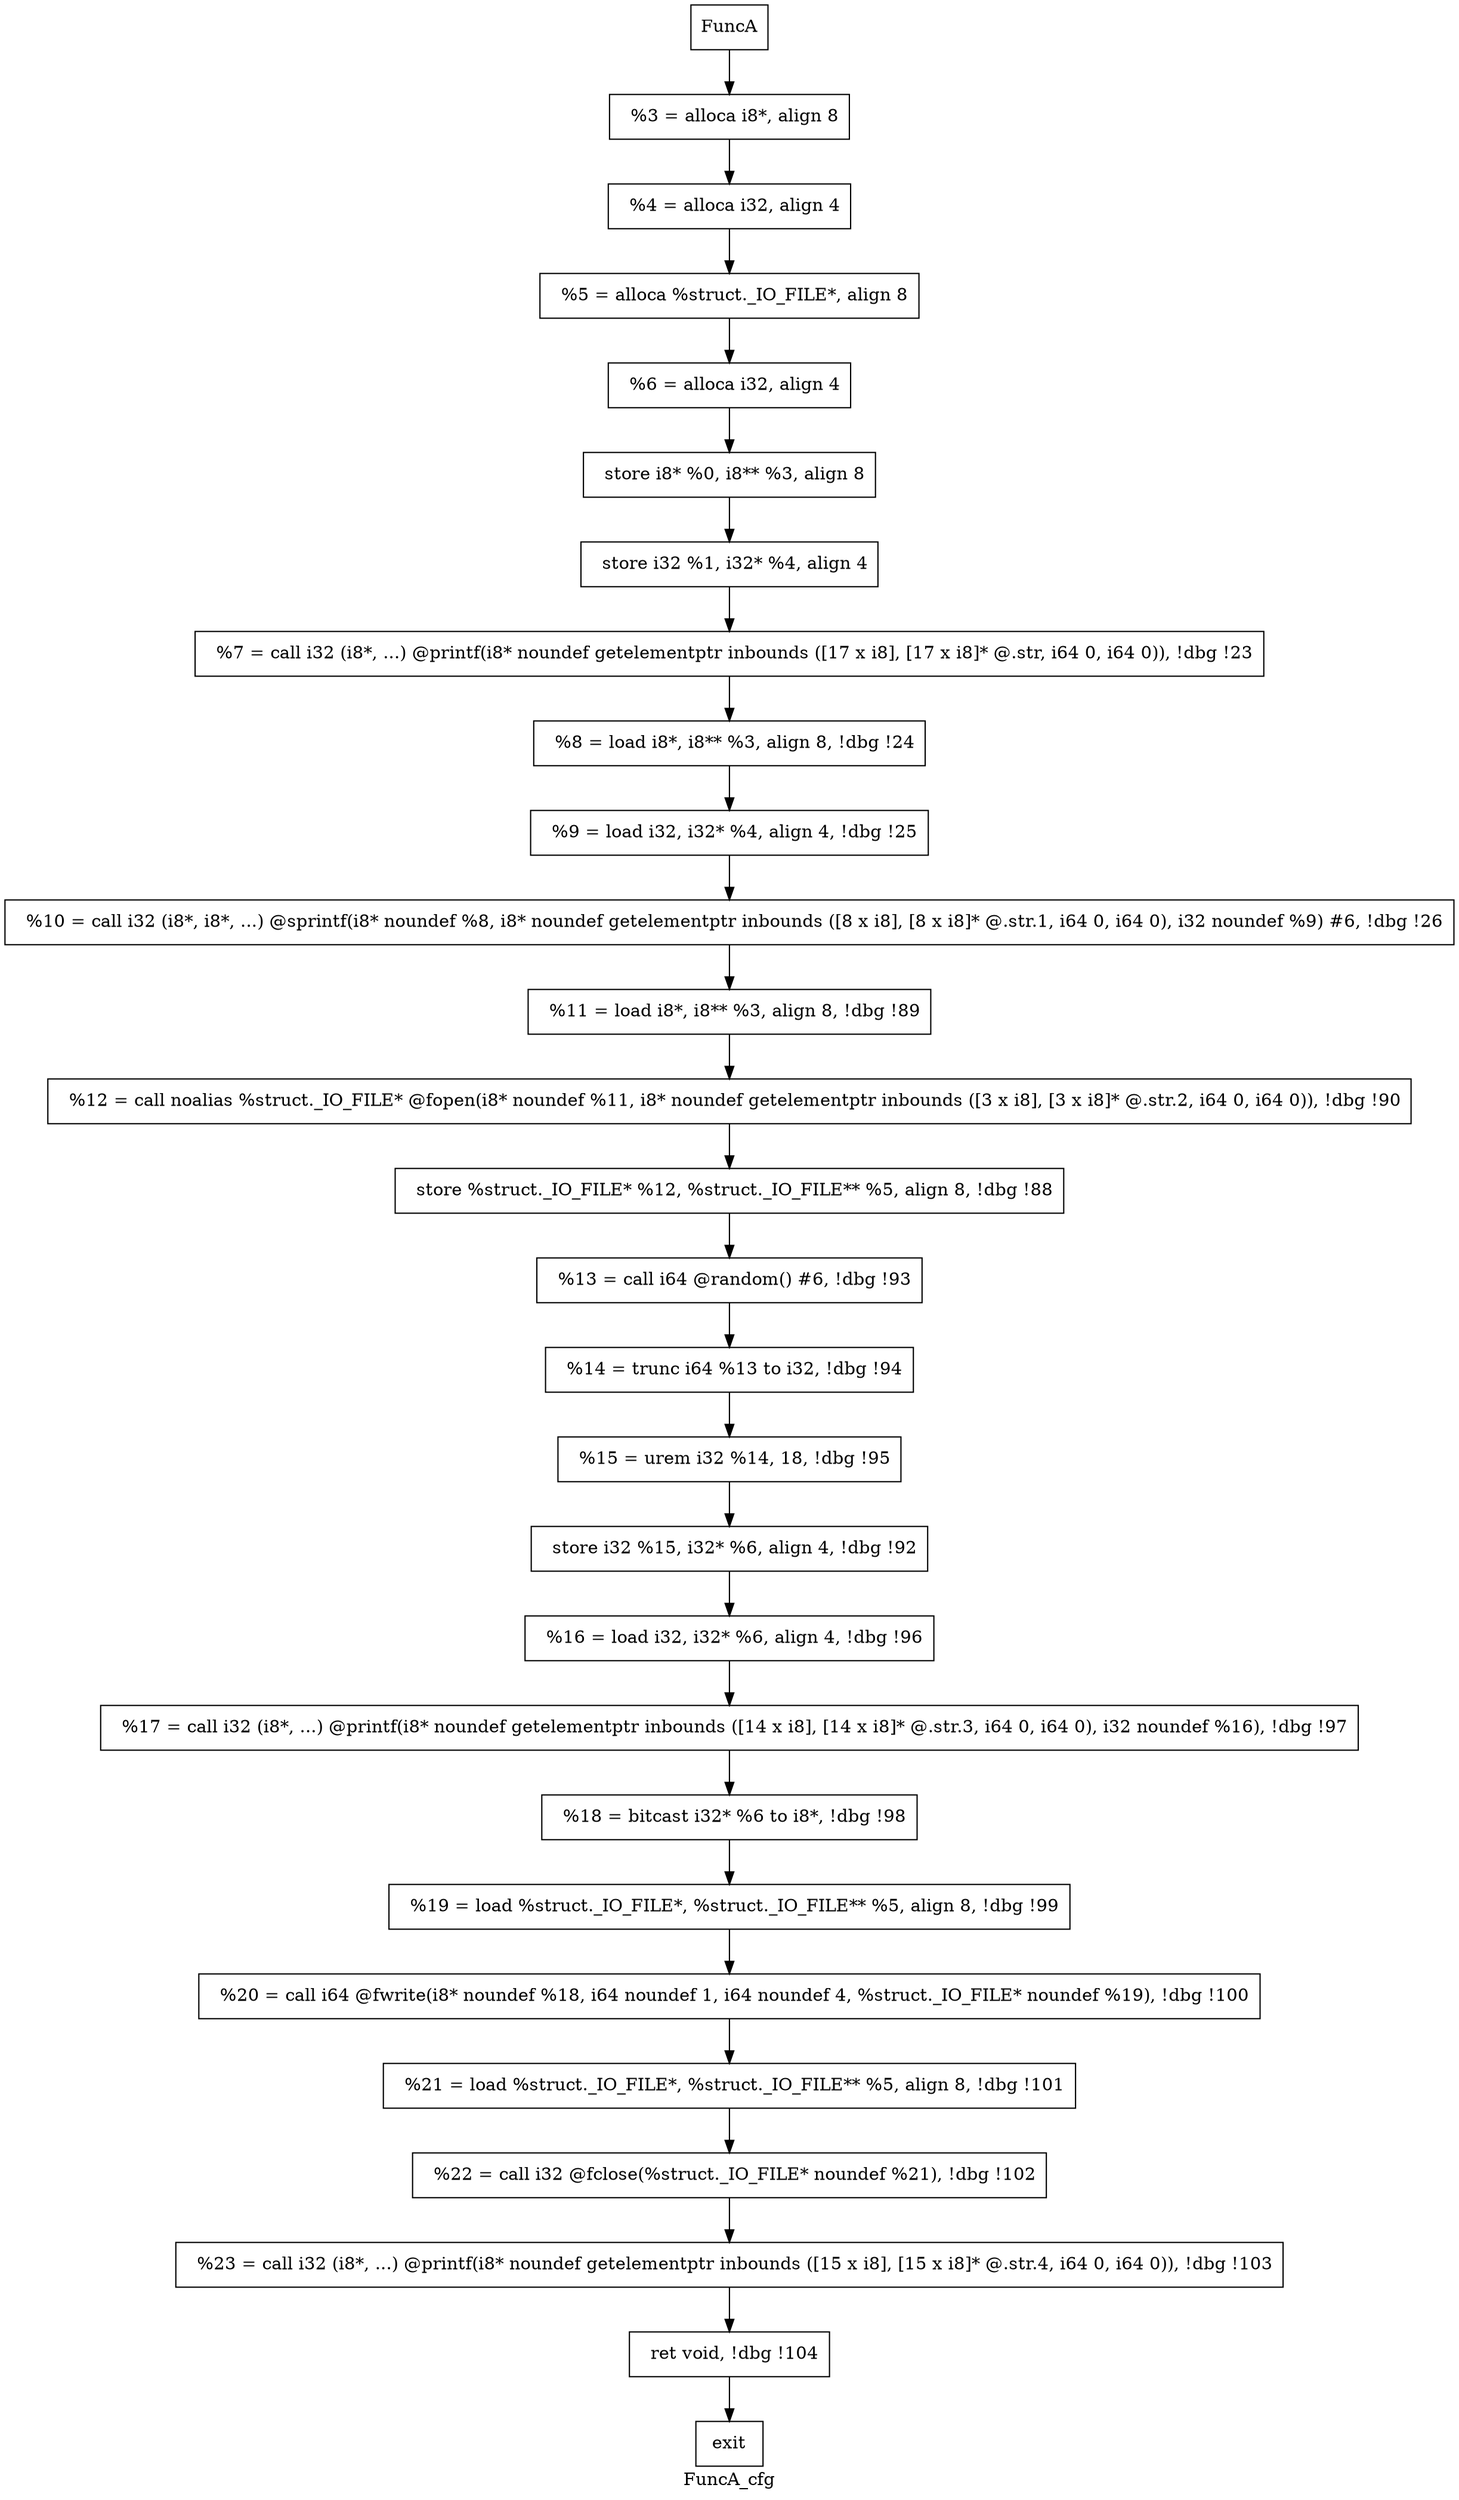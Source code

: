 digraph "FuncA_cfg"{
	label="FuncA_cfg";


	// Define the nodes
	N1 [shape=rectangle, color=black,label="FuncA"];
	N2 [shape=rectangle, color=black,label="exit"];
	N3 [shape=rectangle, color=black,label="  %3 = alloca i8*, align 8"];
	N4 [shape=rectangle, color=black,label="  %4 = alloca i32, align 4"];
	N5 [shape=rectangle, color=black,label="  %5 = alloca %struct._IO_FILE*, align 8"];
	N6 [shape=rectangle, color=black,label="  %6 = alloca i32, align 4"];
	N7 [shape=rectangle, color=black,label="  store i8* %0, i8** %3, align 8"];
	N8 [shape=rectangle, color=black,label="  store i32 %1, i32* %4, align 4"];
	N9 [shape=rectangle, color=black,label="  %7 = call i32 (i8*, ...) @printf(i8* noundef getelementptr inbounds ([17 x i8], [17 x i8]* @.str, i64 0, i64 0)), !dbg !23"];
	N10 [shape=rectangle, color=black,label="  %8 = load i8*, i8** %3, align 8, !dbg !24"];
	N11 [shape=rectangle, color=black,label="  %9 = load i32, i32* %4, align 4, !dbg !25"];
	N12 [shape=rectangle, color=black,label="  %10 = call i32 (i8*, i8*, ...) @sprintf(i8* noundef %8, i8* noundef getelementptr inbounds ([8 x i8], [8 x i8]* @.str.1, i64 0, i64 0), i32 noundef %9) #6, !dbg !26"];
	N13 [shape=rectangle, color=black,label="  %11 = load i8*, i8** %3, align 8, !dbg !89"];
	N14 [shape=rectangle, color=black,label="  %12 = call noalias %struct._IO_FILE* @fopen(i8* noundef %11, i8* noundef getelementptr inbounds ([3 x i8], [3 x i8]* @.str.2, i64 0, i64 0)), !dbg !90"];
	N15 [shape=rectangle, color=black,label="  store %struct._IO_FILE* %12, %struct._IO_FILE** %5, align 8, !dbg !88"];
	N16 [shape=rectangle, color=black,label="  %13 = call i64 @random() #6, !dbg !93"];
	N17 [shape=rectangle, color=black,label="  %14 = trunc i64 %13 to i32, !dbg !94"];
	N18 [shape=rectangle, color=black,label="  %15 = urem i32 %14, 18, !dbg !95"];
	N19 [shape=rectangle, color=black,label="  store i32 %15, i32* %6, align 4, !dbg !92"];
	N20 [shape=rectangle, color=black,label="  %16 = load i32, i32* %6, align 4, !dbg !96"];
	N21 [shape=rectangle, color=black,label="  %17 = call i32 (i8*, ...) @printf(i8* noundef getelementptr inbounds ([14 x i8], [14 x i8]* @.str.3, i64 0, i64 0), i32 noundef %16), !dbg !97"];
	N22 [shape=rectangle, color=black,label="  %18 = bitcast i32* %6 to i8*, !dbg !98"];
	N23 [shape=rectangle, color=black,label="  %19 = load %struct._IO_FILE*, %struct._IO_FILE** %5, align 8, !dbg !99"];
	N24 [shape=rectangle, color=black,label="  %20 = call i64 @fwrite(i8* noundef %18, i64 noundef 1, i64 noundef 4, %struct._IO_FILE* noundef %19), !dbg !100"];
	N25 [shape=rectangle, color=black,label="  %21 = load %struct._IO_FILE*, %struct._IO_FILE** %5, align 8, !dbg !101"];
	N26 [shape=rectangle, color=black,label="  %22 = call i32 @fclose(%struct._IO_FILE* noundef %21), !dbg !102"];
	N27 [shape=rectangle, color=black,label="  %23 = call i32 (i8*, ...) @printf(i8* noundef getelementptr inbounds ([15 x i8], [15 x i8]* @.str.4, i64 0, i64 0)), !dbg !103"];
	N28 [shape=rectangle, color=black,label="  ret void, !dbg !104"];


	// Define the edges
	N1 -> N3[color=black,label=""];
	N3 -> N4[color=black,label=""];
	N4 -> N5[color=black,label=""];
	N5 -> N6[color=black,label=""];
	N6 -> N7[color=black,label=""];
	N7 -> N8[color=black,label=""];
	N8 -> N9[color=black,label=""];
	N9 -> N10[color=black,label=""];
	N10 -> N11[color=black,label=""];
	N11 -> N12[color=black,label=""];
	N12 -> N13[color=black,label=""];
	N13 -> N14[color=black,label=""];
	N14 -> N15[color=black,label=""];
	N15 -> N16[color=black,label=""];
	N16 -> N17[color=black,label=""];
	N17 -> N18[color=black,label=""];
	N18 -> N19[color=black,label=""];
	N19 -> N20[color=black,label=""];
	N20 -> N21[color=black,label=""];
	N21 -> N22[color=black,label=""];
	N22 -> N23[color=black,label=""];
	N23 -> N24[color=black,label=""];
	N24 -> N25[color=black,label=""];
	N25 -> N26[color=black,label=""];
	N26 -> N27[color=black,label=""];
	N27 -> N28[color=black,label=""];
	N28 -> N2[color=black,label=""];
}
